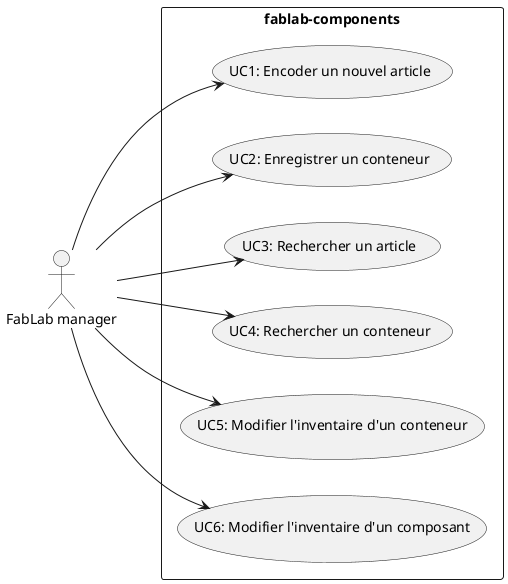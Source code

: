 @startuml usecases
left to right direction

actor "FabLab manager" as manager

rectangle "fablab-components" {
  (UC1: Encoder un nouvel article) as UC1
  (UC2: Enregistrer un conteneur) as UC2
  (UC3: Rechercher un article) as UC3
  (UC4: Rechercher un conteneur) as UC4
  (UC5: Modifier l'inventaire d'un conteneur) as UC5
  (UC6: Modifier l'inventaire d'un composant) as UC6
}

manager --> UC1
manager --> UC2
manager --> UC3
manager --> UC4
manager --> UC5
manager --> UC6

@enduml
